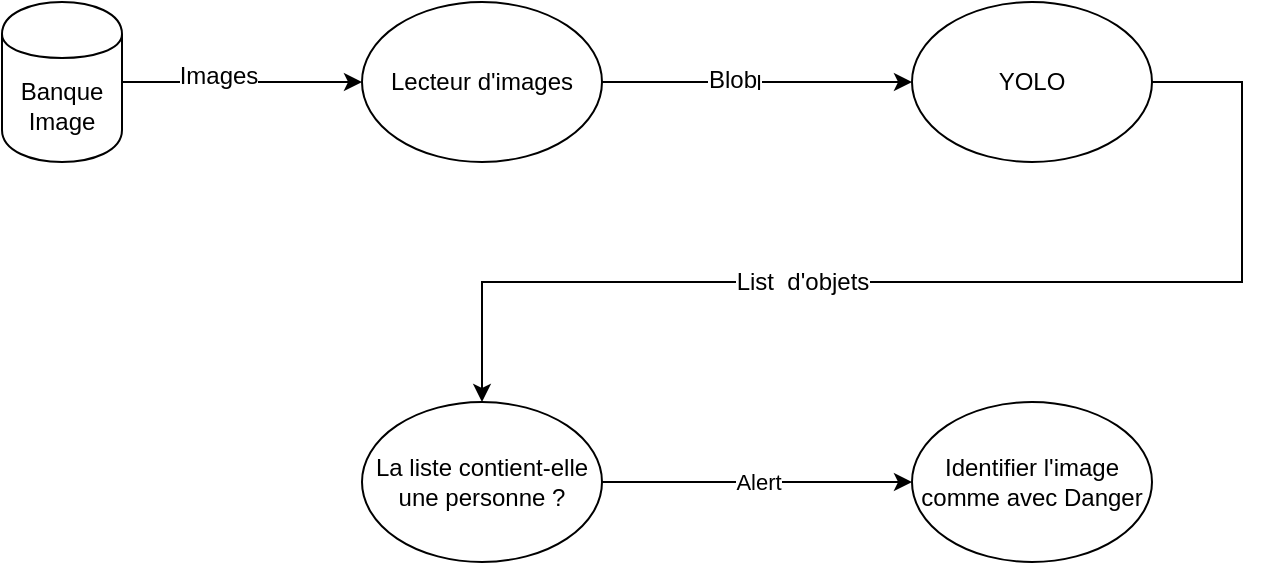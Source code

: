 <mxfile version="12.9.3" type="device"><diagram id="UU6M1cfF5PV4w_d4XnUC" name="Page-1"><mxGraphModel dx="1185" dy="641" grid="1" gridSize="10" guides="1" tooltips="1" connect="1" arrows="1" fold="1" page="1" pageScale="1" pageWidth="1169" pageHeight="827" math="0" shadow="0"><root><mxCell id="0"/><mxCell id="1" parent="0"/><mxCell id="5tyWJOZKtwuLqbNSsw-D-8" style="edgeStyle=orthogonalEdgeStyle;rounded=0;orthogonalLoop=1;jettySize=auto;html=1;entryX=0.5;entryY=0;entryDx=0;entryDy=0;" edge="1" parent="1" source="5tyWJOZKtwuLqbNSsw-D-1" target="5tyWJOZKtwuLqbNSsw-D-10"><mxGeometry relative="1" as="geometry"><mxPoint x="800" y="120" as="targetPoint"/><Array as="points"><mxPoint x="690" y="120"/><mxPoint x="690" y="220"/><mxPoint x="310" y="220"/></Array></mxGeometry></mxCell><mxCell id="5tyWJOZKtwuLqbNSsw-D-9" value="List&amp;nbsp; d'objets" style="text;html=1;align=center;verticalAlign=middle;resizable=0;points=[];labelBackgroundColor=#ffffff;" vertex="1" connectable="0" parent="5tyWJOZKtwuLqbNSsw-D-8"><mxGeometry x="-0.252" y="-3" relative="1" as="geometry"><mxPoint x="-146.67" y="3" as="offset"/></mxGeometry></mxCell><mxCell id="5tyWJOZKtwuLqbNSsw-D-1" value="&lt;div&gt;YOLO&lt;/div&gt;" style="ellipse;whiteSpace=wrap;html=1;" vertex="1" parent="1"><mxGeometry x="525" y="80" width="120" height="80" as="geometry"/></mxCell><mxCell id="5tyWJOZKtwuLqbNSsw-D-4" value="I" style="edgeStyle=orthogonalEdgeStyle;rounded=0;orthogonalLoop=1;jettySize=auto;html=1;exitX=1;exitY=0.5;exitDx=0;exitDy=0;entryX=0;entryY=0.5;entryDx=0;entryDy=0;" edge="1" parent="1" source="5tyWJOZKtwuLqbNSsw-D-2" target="5tyWJOZKtwuLqbNSsw-D-3"><mxGeometry relative="1" as="geometry"/></mxCell><mxCell id="5tyWJOZKtwuLqbNSsw-D-6" value="&lt;div&gt;Images&lt;/div&gt;" style="text;html=1;align=center;verticalAlign=middle;resizable=0;points=[];labelBackgroundColor=#ffffff;" vertex="1" connectable="0" parent="5tyWJOZKtwuLqbNSsw-D-4"><mxGeometry x="-0.2" y="3" relative="1" as="geometry"><mxPoint as="offset"/></mxGeometry></mxCell><mxCell id="5tyWJOZKtwuLqbNSsw-D-2" value="&lt;div&gt;Banque Image&lt;/div&gt;" style="shape=cylinder;whiteSpace=wrap;html=1;boundedLbl=1;backgroundOutline=1;" vertex="1" parent="1"><mxGeometry x="70" y="80" width="60" height="80" as="geometry"/></mxCell><mxCell id="5tyWJOZKtwuLqbNSsw-D-5" value="I" style="edgeStyle=orthogonalEdgeStyle;rounded=0;orthogonalLoop=1;jettySize=auto;html=1;exitX=1;exitY=0.5;exitDx=0;exitDy=0;entryX=0;entryY=0.5;entryDx=0;entryDy=0;" edge="1" parent="1" source="5tyWJOZKtwuLqbNSsw-D-3" target="5tyWJOZKtwuLqbNSsw-D-1"><mxGeometry relative="1" as="geometry"/></mxCell><mxCell id="5tyWJOZKtwuLqbNSsw-D-7" value="&lt;div&gt;Blob&lt;/div&gt;" style="text;html=1;align=center;verticalAlign=middle;resizable=0;points=[];labelBackgroundColor=#ffffff;" vertex="1" connectable="0" parent="5tyWJOZKtwuLqbNSsw-D-5"><mxGeometry x="-0.161" y="1" relative="1" as="geometry"><mxPoint as="offset"/></mxGeometry></mxCell><mxCell id="5tyWJOZKtwuLqbNSsw-D-3" value="Lecteur d'images" style="ellipse;whiteSpace=wrap;html=1;" vertex="1" parent="1"><mxGeometry x="250" y="80" width="120" height="80" as="geometry"/></mxCell><mxCell id="5tyWJOZKtwuLqbNSsw-D-10" value="La liste contient-elle une personne ?" style="ellipse;whiteSpace=wrap;html=1;" vertex="1" parent="1"><mxGeometry x="250" y="280" width="120" height="80" as="geometry"/></mxCell><mxCell id="5tyWJOZKtwuLqbNSsw-D-14" value="Alert" style="edgeStyle=orthogonalEdgeStyle;rounded=0;orthogonalLoop=1;jettySize=auto;html=1;exitX=1;exitY=0.5;exitDx=0;exitDy=0;" edge="1" parent="1" source="5tyWJOZKtwuLqbNSsw-D-10" target="5tyWJOZKtwuLqbNSsw-D-13"><mxGeometry relative="1" as="geometry"><mxPoint x="645" y="320.0" as="sourcePoint"/></mxGeometry></mxCell><mxCell id="5tyWJOZKtwuLqbNSsw-D-13" value="Identifier l'image comme avec Danger" style="ellipse;whiteSpace=wrap;html=1;" vertex="1" parent="1"><mxGeometry x="525" y="280" width="120" height="80" as="geometry"/></mxCell></root></mxGraphModel></diagram></mxfile>
